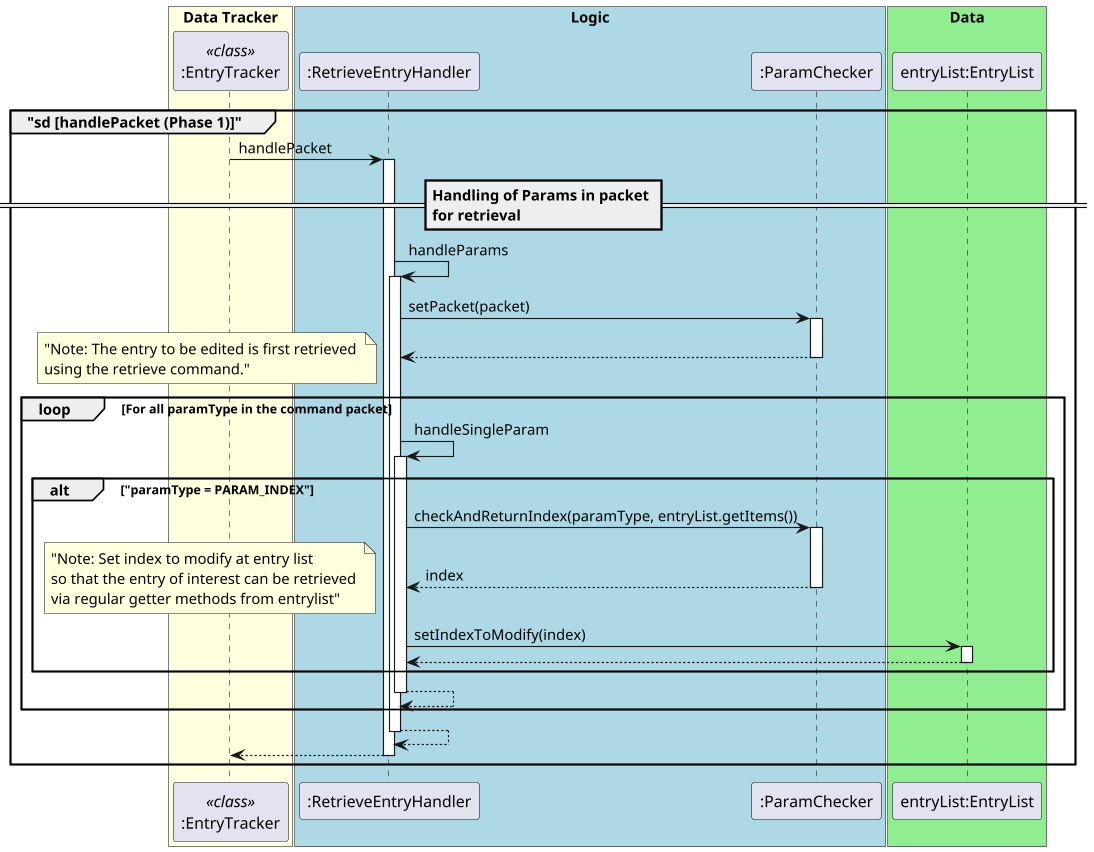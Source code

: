 @startuml
autoactivate on
scale 1094 width
skinparam shadowing false
skinparam sequence {
ActorBorderColor white

ActorBackgroundColor white
ActorFontColor white
ActorFontSize 17
ActorFontName ""
}



box "Data Tracker" #LightYellow
participant ":EntryTracker" as entryTracker <<class>>
endBox

box "Logic" #LightBlue
participant ":RetrieveEntryHandler"
participant ":ParamChecker"
endBox

box "Data" #LightGreen
participant "entryList:EntryList"
endBox
group "sd [handlePacket (Phase 1)]"
       entryTracker-> ":RetrieveEntryHandler" : handlePacket

            == Handling of Params in packet \nfor retrieval ==
            ":RetrieveEntryHandler" -> ":RetrieveEntryHandler" : handleParams
                ":RetrieveEntryHandler" -> ":ParamChecker" : setPacket(packet)
                return
                loop For all paramType in the command packet
                    note left: "Note: The entry to be edited is first retrieved \nusing the retrieve command."
                    ":RetrieveEntryHandler" -> ":RetrieveEntryHandler" : handleSingleParam
                        alt "paramType = PARAM_INDEX"
                            ":RetrieveEntryHandler" ->":ParamChecker": checkAndReturnIndex(paramType, entryList.getItems())
                            return index
                            note left: "Note: Set index to modify at entry list\nso that the entry of interest can be retrieved \nvia regular getter methods from entrylist"
                            ":RetrieveEntryHandler" -> "entryList:EntryList" : setIndexToModify(index)
                            return
                        end
                    return
                end
            return
       return
end
@enduml

